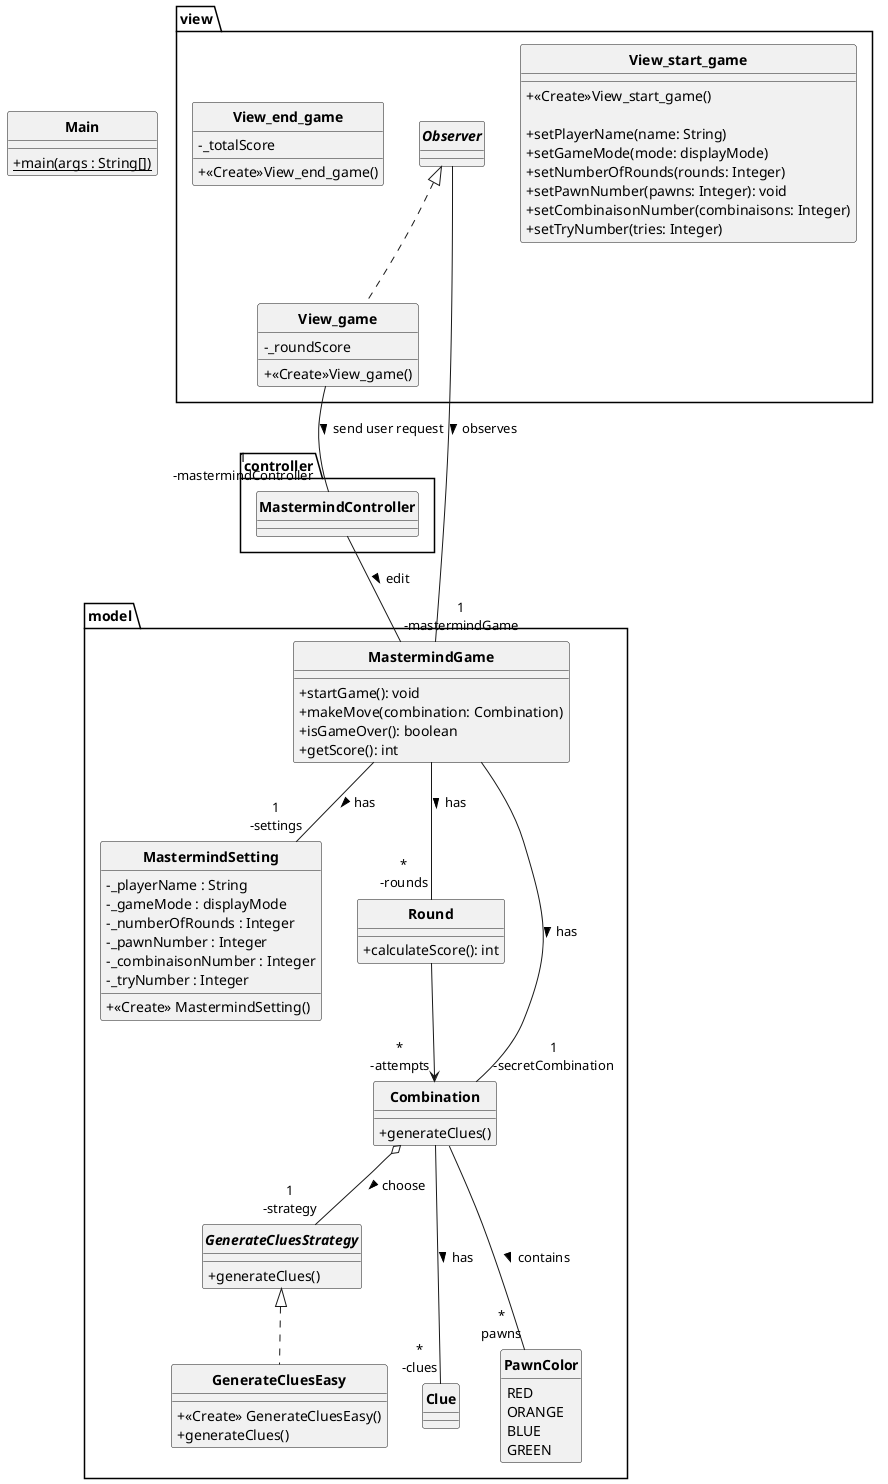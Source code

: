 @startuml
'https://plantuml.com/class-diagram

skinparam style strictuml
skinparam classAttributeIconSize 0
skinparam classFontStyle Bold
hide enum methods

class Main{
    + {static} main(args : String[])
}

' ICI METTRE QUE LE MAIN INSTANCIE LES CLASSES ETC...


package view{
    class View_start_game{

        + <<Create>>View_start_game()

        + setPlayerName(name: String)
        + setGameMode(mode: displayMode)
        + setNumberOfRounds(rounds: Integer)
        + setPawnNumber(pawns: Integer): void
        + setCombinaisonNumber(combinaisons: Integer)
        + setTryNumber(tries: Integer)
    }

    class View_game implements Observer{
        - _roundScore

        + <<Create>>View_game()
    }

    class View_end_game{
        - _totalScore

        + <<Create>>View_end_game()
    }

    interface Observer{

    }
}

package model{
    class MastermindGame {
      + startGame(): void
      + makeMove(combination: Combination)
      + isGameOver(): boolean
      + getScore(): int
    }

    class MastermindSetting{
        - _playerName : String
        - _gameMode : displayMode
        - _numberOfRounds : Integer
        - _pawnNumber : Integer
        - _combinaisonNumber : Integer
        - _tryNumber : Integer

        + <<Create>> MastermindSetting()
    }

    class Round {
      + calculateScore(): int
    }

    class Combination{
        + generateClues()
    }

    interface GenerateCluesStrategy
    {
        + generateClues()
    }

    Combination o-- "1\n-strategy" GenerateCluesStrategy : choose >

    class GenerateCluesEasy implements GenerateCluesStrategy
    {
        + <<Create>> GenerateCluesEasy()
        + generateClues()
    }


    class Clue{
    }


    enum PawnColor{
        RED
        ORANGE
        BLUE
        GREEN
    }


}

package controller{
    class MastermindController{

    }

}

View_game --"1\n-mastermindController" MastermindController : send user request >


MastermindController --"1\n-mastermindGame" MastermindGame : edit >

MastermindGame --"1\n-settings" MastermindSetting : has >


Observer --- MastermindGame : observes >



MastermindGame --"*\n-rounds" Round : has >
MastermindGame --"1\n-secretCombination" Combination : has >





Combination ---"*\n-clues" Clue : has >

Combination ---"*\npawns" PawnColor : contains >

Round --> "*\n-attempts" Combination

@enduml
